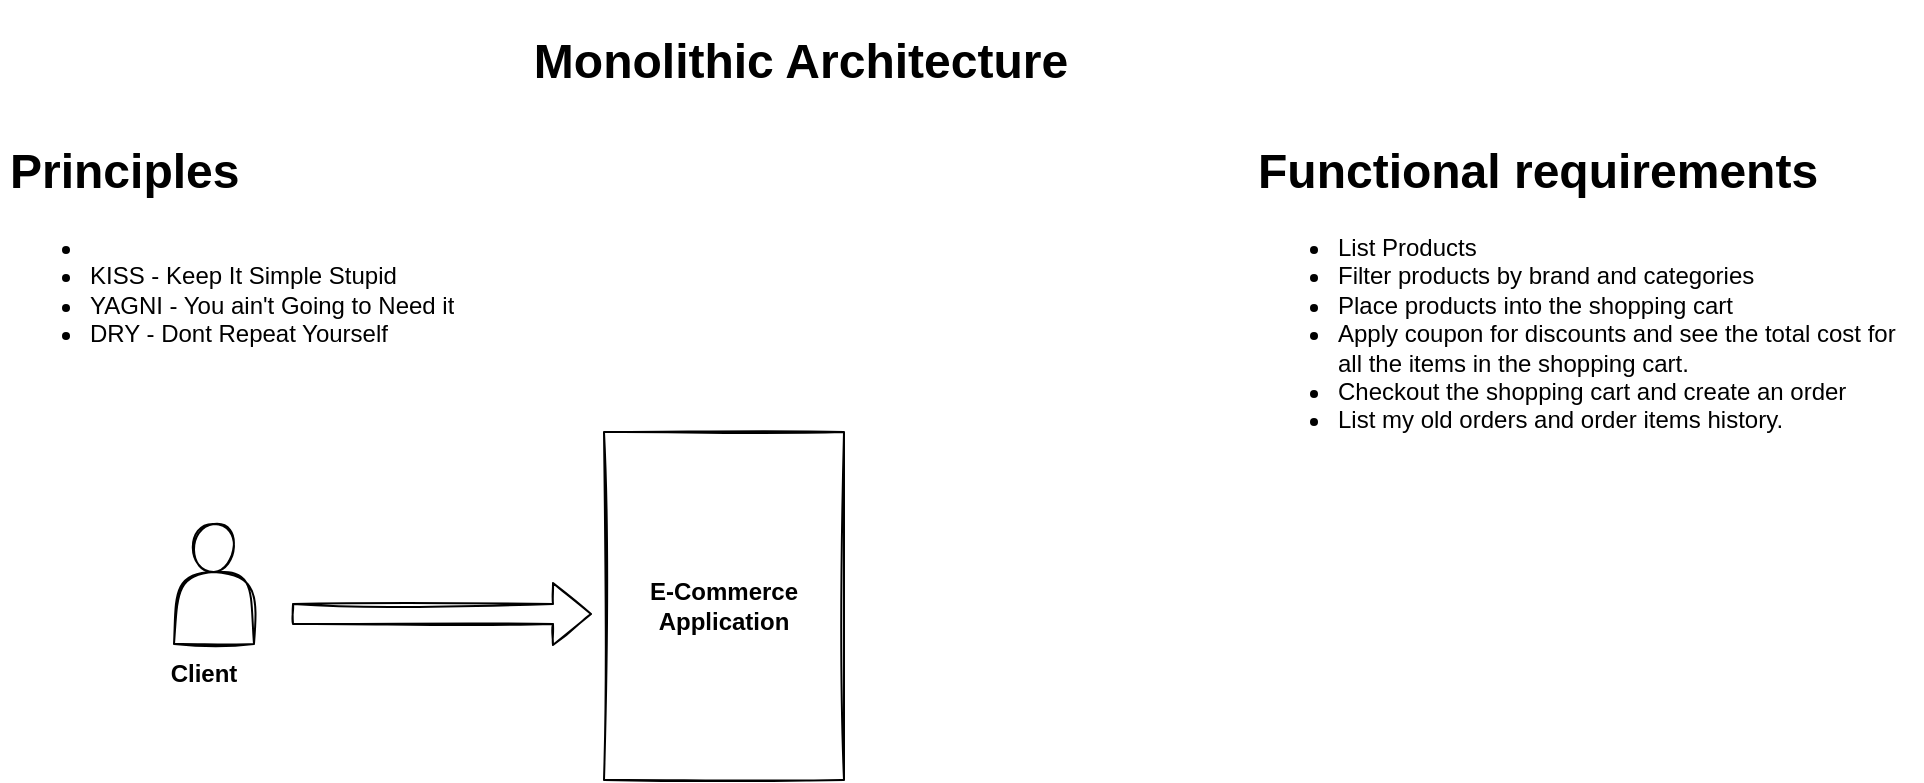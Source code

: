 <mxfile version="16.3.0" type="github">
  <diagram id="dXgJCDw-G9MJAKwI7SdL" name="Page-1">
    <mxGraphModel dx="1438" dy="947" grid="0" gridSize="10" guides="1" tooltips="1" connect="1" arrows="1" fold="1" page="0" pageScale="1" pageWidth="850" pageHeight="1100" math="0" shadow="0">
      <root>
        <mxCell id="0" />
        <mxCell id="1" parent="0" />
        <mxCell id="0WkmEpZrH0iJRa9MUKhW-1" value="&lt;h1&gt;Functional requirements&lt;/h1&gt;&lt;p&gt;&lt;ul&gt;&lt;li&gt;List Products&lt;/li&gt;&lt;li&gt;Filter products by brand and categories&lt;/li&gt;&lt;li&gt;Place products into the shopping cart&lt;/li&gt;&lt;li&gt;Apply coupon for discounts and see the total cost for all the items in the shopping cart.&lt;/li&gt;&lt;li&gt;Checkout the shopping cart and create an order&lt;/li&gt;&lt;li&gt;List my old orders and order items history.&lt;/li&gt;&lt;/ul&gt;&lt;/p&gt;&lt;p&gt;&lt;br&gt;&lt;/p&gt;&lt;p&gt;&lt;br&gt;&lt;/p&gt;" style="text;html=1;strokeColor=none;fillColor=none;spacing=5;spacingTop=-20;whiteSpace=wrap;overflow=hidden;rounded=0;sketch=1;" vertex="1" parent="1">
          <mxGeometry x="379" y="61" width="337" height="164" as="geometry" />
        </mxCell>
        <mxCell id="0WkmEpZrH0iJRa9MUKhW-2" value="&lt;h1&gt;Principles&lt;/h1&gt;&lt;div&gt;&lt;ul&gt;&lt;li&gt;&lt;br&gt;&lt;/li&gt;&lt;li&gt;KISS - Keep It Simple Stupid&lt;/li&gt;&lt;li&gt;YAGNI - You ain&#39;t Going to Need it&lt;/li&gt;&lt;li&gt;DRY - Dont Repeat Yourself&lt;/li&gt;&lt;/ul&gt;&lt;/div&gt;" style="text;html=1;strokeColor=none;fillColor=none;spacing=5;spacingTop=-20;whiteSpace=wrap;overflow=hidden;rounded=0;sketch=1;" vertex="1" parent="1">
          <mxGeometry x="-245" y="61" width="242" height="120" as="geometry" />
        </mxCell>
        <mxCell id="0WkmEpZrH0iJRa9MUKhW-3" value="&lt;h1&gt;Monolithic Architecture&lt;/h1&gt;" style="text;html=1;strokeColor=none;fillColor=none;align=center;verticalAlign=middle;whiteSpace=wrap;rounded=0;sketch=1;" vertex="1" parent="1">
          <mxGeometry x="-11" y="8" width="333" height="35" as="geometry" />
        </mxCell>
        <mxCell id="0WkmEpZrH0iJRa9MUKhW-4" value="" style="shape=actor;whiteSpace=wrap;html=1;sketch=1;" vertex="1" parent="1">
          <mxGeometry x="-158" y="257" width="40" height="60" as="geometry" />
        </mxCell>
        <mxCell id="0WkmEpZrH0iJRa9MUKhW-5" value="&lt;b&gt;Client&lt;/b&gt;" style="text;html=1;strokeColor=none;fillColor=none;align=center;verticalAlign=middle;whiteSpace=wrap;rounded=0;sketch=1;" vertex="1" parent="1">
          <mxGeometry x="-173" y="317" width="60" height="30" as="geometry" />
        </mxCell>
        <mxCell id="0WkmEpZrH0iJRa9MUKhW-6" value="&lt;b&gt;E-Commerce Application&lt;/b&gt;" style="rounded=0;whiteSpace=wrap;html=1;sketch=1;" vertex="1" parent="1">
          <mxGeometry x="57" y="211" width="120" height="174" as="geometry" />
        </mxCell>
        <mxCell id="0WkmEpZrH0iJRa9MUKhW-9" value="" style="shape=flexArrow;endArrow=classic;html=1;rounded=0;sketch=1;" edge="1" parent="1">
          <mxGeometry width="50" height="50" relative="1" as="geometry">
            <mxPoint x="-99" y="302" as="sourcePoint" />
            <mxPoint x="51" y="302" as="targetPoint" />
          </mxGeometry>
        </mxCell>
      </root>
    </mxGraphModel>
  </diagram>
</mxfile>
